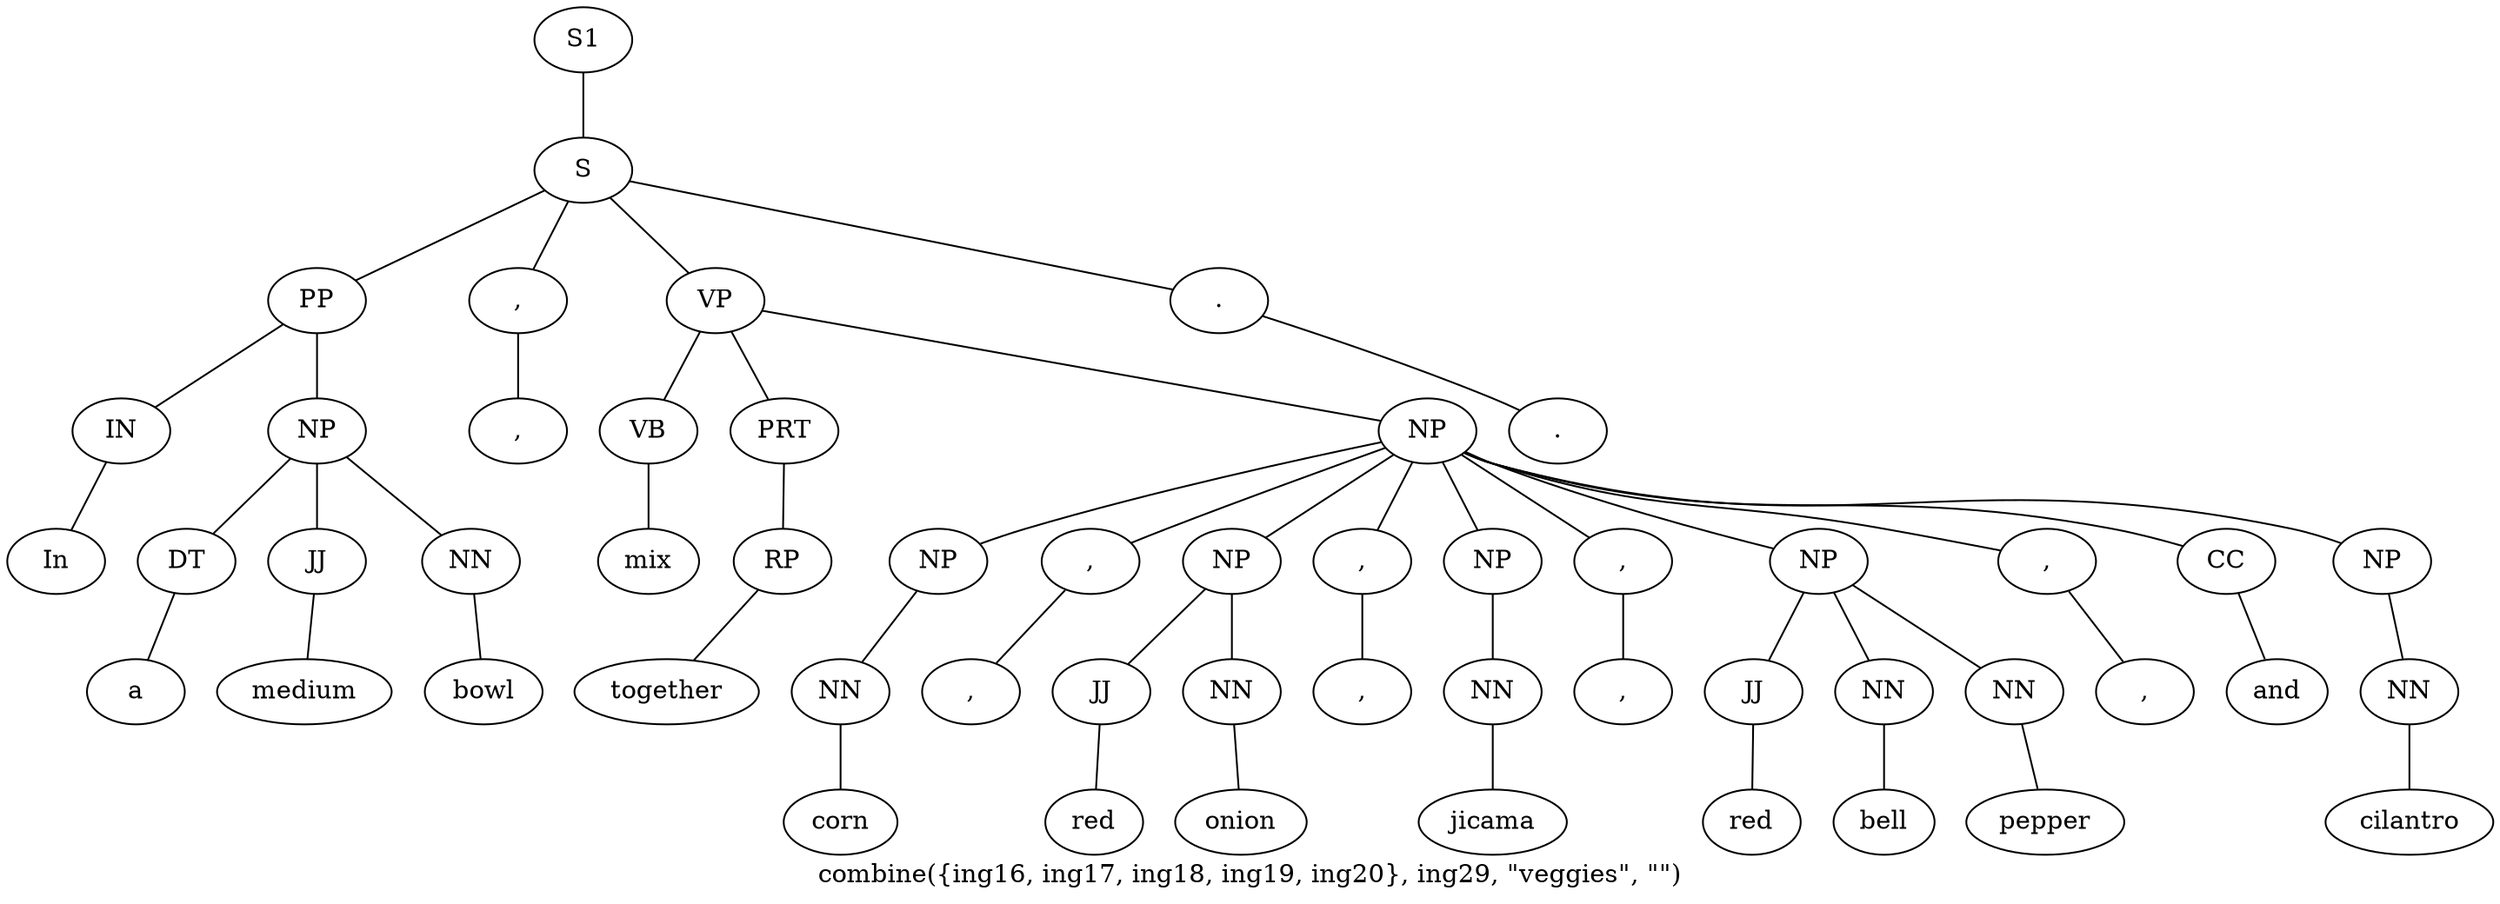 graph SyntaxGraph {
	label = "combine({ing16, ing17, ing18, ing19, ing20}, ing29, \"veggies\", \"\")";
	Node0 [label="S1"];
	Node1 [label="S"];
	Node2 [label="PP"];
	Node3 [label="IN"];
	Node4 [label="In"];
	Node5 [label="NP"];
	Node6 [label="DT"];
	Node7 [label="a"];
	Node8 [label="JJ"];
	Node9 [label="medium"];
	Node10 [label="NN"];
	Node11 [label="bowl"];
	Node12 [label=","];
	Node13 [label=","];
	Node14 [label="VP"];
	Node15 [label="VB"];
	Node16 [label="mix"];
	Node17 [label="PRT"];
	Node18 [label="RP"];
	Node19 [label="together"];
	Node20 [label="NP"];
	Node21 [label="NP"];
	Node22 [label="NN"];
	Node23 [label="corn"];
	Node24 [label=","];
	Node25 [label=","];
	Node26 [label="NP"];
	Node27 [label="JJ"];
	Node28 [label="red"];
	Node29 [label="NN"];
	Node30 [label="onion"];
	Node31 [label=","];
	Node32 [label=","];
	Node33 [label="NP"];
	Node34 [label="NN"];
	Node35 [label="jicama"];
	Node36 [label=","];
	Node37 [label=","];
	Node38 [label="NP"];
	Node39 [label="JJ"];
	Node40 [label="red"];
	Node41 [label="NN"];
	Node42 [label="bell"];
	Node43 [label="NN"];
	Node44 [label="pepper"];
	Node45 [label=","];
	Node46 [label=","];
	Node47 [label="CC"];
	Node48 [label="and"];
	Node49 [label="NP"];
	Node50 [label="NN"];
	Node51 [label="cilantro"];
	Node52 [label="."];
	Node53 [label="."];

	Node0 -- Node1;
	Node1 -- Node2;
	Node1 -- Node12;
	Node1 -- Node14;
	Node1 -- Node52;
	Node2 -- Node3;
	Node2 -- Node5;
	Node3 -- Node4;
	Node5 -- Node6;
	Node5 -- Node8;
	Node5 -- Node10;
	Node6 -- Node7;
	Node8 -- Node9;
	Node10 -- Node11;
	Node12 -- Node13;
	Node14 -- Node15;
	Node14 -- Node17;
	Node14 -- Node20;
	Node15 -- Node16;
	Node17 -- Node18;
	Node18 -- Node19;
	Node20 -- Node21;
	Node20 -- Node24;
	Node20 -- Node26;
	Node20 -- Node31;
	Node20 -- Node33;
	Node20 -- Node36;
	Node20 -- Node38;
	Node20 -- Node45;
	Node20 -- Node47;
	Node20 -- Node49;
	Node21 -- Node22;
	Node22 -- Node23;
	Node24 -- Node25;
	Node26 -- Node27;
	Node26 -- Node29;
	Node27 -- Node28;
	Node29 -- Node30;
	Node31 -- Node32;
	Node33 -- Node34;
	Node34 -- Node35;
	Node36 -- Node37;
	Node38 -- Node39;
	Node38 -- Node41;
	Node38 -- Node43;
	Node39 -- Node40;
	Node41 -- Node42;
	Node43 -- Node44;
	Node45 -- Node46;
	Node47 -- Node48;
	Node49 -- Node50;
	Node50 -- Node51;
	Node52 -- Node53;
}